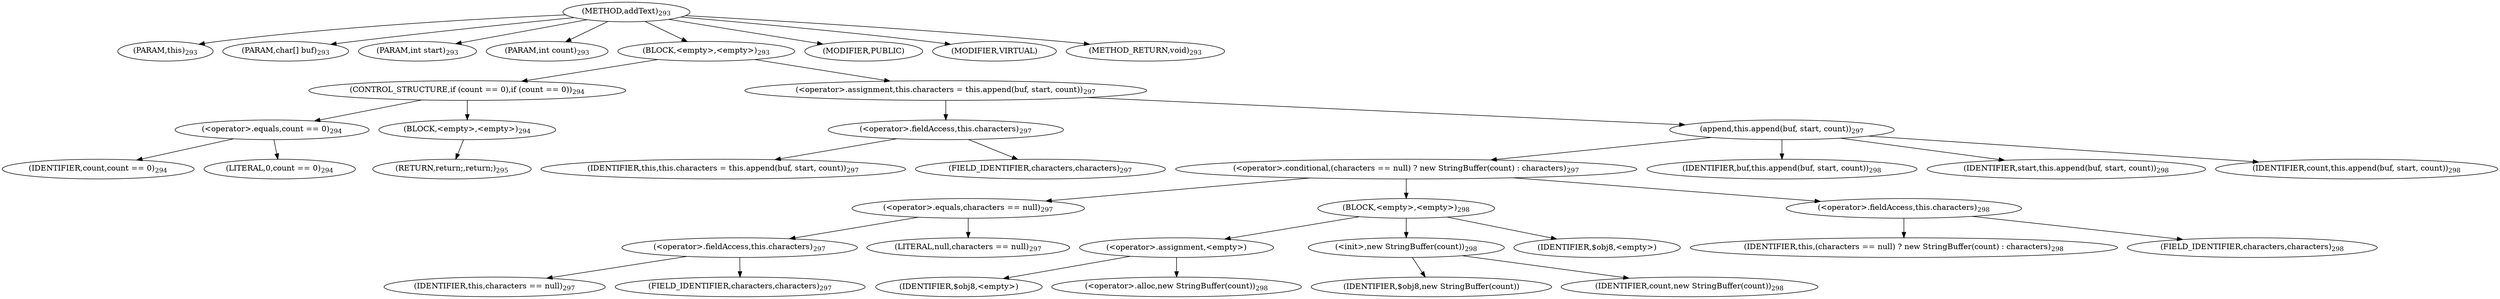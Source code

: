 digraph "addText" {  
"507" [label = <(METHOD,addText)<SUB>293</SUB>> ]
"508" [label = <(PARAM,this)<SUB>293</SUB>> ]
"509" [label = <(PARAM,char[] buf)<SUB>293</SUB>> ]
"510" [label = <(PARAM,int start)<SUB>293</SUB>> ]
"511" [label = <(PARAM,int count)<SUB>293</SUB>> ]
"512" [label = <(BLOCK,&lt;empty&gt;,&lt;empty&gt;)<SUB>293</SUB>> ]
"513" [label = <(CONTROL_STRUCTURE,if (count == 0),if (count == 0))<SUB>294</SUB>> ]
"514" [label = <(&lt;operator&gt;.equals,count == 0)<SUB>294</SUB>> ]
"515" [label = <(IDENTIFIER,count,count == 0)<SUB>294</SUB>> ]
"516" [label = <(LITERAL,0,count == 0)<SUB>294</SUB>> ]
"517" [label = <(BLOCK,&lt;empty&gt;,&lt;empty&gt;)<SUB>294</SUB>> ]
"518" [label = <(RETURN,return;,return;)<SUB>295</SUB>> ]
"519" [label = <(&lt;operator&gt;.assignment,this.characters = this.append(buf, start, count))<SUB>297</SUB>> ]
"520" [label = <(&lt;operator&gt;.fieldAccess,this.characters)<SUB>297</SUB>> ]
"521" [label = <(IDENTIFIER,this,this.characters = this.append(buf, start, count))<SUB>297</SUB>> ]
"522" [label = <(FIELD_IDENTIFIER,characters,characters)<SUB>297</SUB>> ]
"523" [label = <(append,this.append(buf, start, count))<SUB>297</SUB>> ]
"524" [label = <(&lt;operator&gt;.conditional,(characters == null) ? new StringBuffer(count) : characters)<SUB>297</SUB>> ]
"525" [label = <(&lt;operator&gt;.equals,characters == null)<SUB>297</SUB>> ]
"526" [label = <(&lt;operator&gt;.fieldAccess,this.characters)<SUB>297</SUB>> ]
"527" [label = <(IDENTIFIER,this,characters == null)<SUB>297</SUB>> ]
"528" [label = <(FIELD_IDENTIFIER,characters,characters)<SUB>297</SUB>> ]
"529" [label = <(LITERAL,null,characters == null)<SUB>297</SUB>> ]
"530" [label = <(BLOCK,&lt;empty&gt;,&lt;empty&gt;)<SUB>298</SUB>> ]
"531" [label = <(&lt;operator&gt;.assignment,&lt;empty&gt;)> ]
"532" [label = <(IDENTIFIER,$obj8,&lt;empty&gt;)> ]
"533" [label = <(&lt;operator&gt;.alloc,new StringBuffer(count))<SUB>298</SUB>> ]
"534" [label = <(&lt;init&gt;,new StringBuffer(count))<SUB>298</SUB>> ]
"535" [label = <(IDENTIFIER,$obj8,new StringBuffer(count))> ]
"536" [label = <(IDENTIFIER,count,new StringBuffer(count))<SUB>298</SUB>> ]
"537" [label = <(IDENTIFIER,$obj8,&lt;empty&gt;)> ]
"538" [label = <(&lt;operator&gt;.fieldAccess,this.characters)<SUB>298</SUB>> ]
"539" [label = <(IDENTIFIER,this,(characters == null) ? new StringBuffer(count) : characters)<SUB>298</SUB>> ]
"540" [label = <(FIELD_IDENTIFIER,characters,characters)<SUB>298</SUB>> ]
"541" [label = <(IDENTIFIER,buf,this.append(buf, start, count))<SUB>298</SUB>> ]
"542" [label = <(IDENTIFIER,start,this.append(buf, start, count))<SUB>298</SUB>> ]
"543" [label = <(IDENTIFIER,count,this.append(buf, start, count))<SUB>298</SUB>> ]
"544" [label = <(MODIFIER,PUBLIC)> ]
"545" [label = <(MODIFIER,VIRTUAL)> ]
"546" [label = <(METHOD_RETURN,void)<SUB>293</SUB>> ]
  "507" -> "508" 
  "507" -> "509" 
  "507" -> "510" 
  "507" -> "511" 
  "507" -> "512" 
  "507" -> "544" 
  "507" -> "545" 
  "507" -> "546" 
  "512" -> "513" 
  "512" -> "519" 
  "513" -> "514" 
  "513" -> "517" 
  "514" -> "515" 
  "514" -> "516" 
  "517" -> "518" 
  "519" -> "520" 
  "519" -> "523" 
  "520" -> "521" 
  "520" -> "522" 
  "523" -> "524" 
  "523" -> "541" 
  "523" -> "542" 
  "523" -> "543" 
  "524" -> "525" 
  "524" -> "530" 
  "524" -> "538" 
  "525" -> "526" 
  "525" -> "529" 
  "526" -> "527" 
  "526" -> "528" 
  "530" -> "531" 
  "530" -> "534" 
  "530" -> "537" 
  "531" -> "532" 
  "531" -> "533" 
  "534" -> "535" 
  "534" -> "536" 
  "538" -> "539" 
  "538" -> "540" 
}
